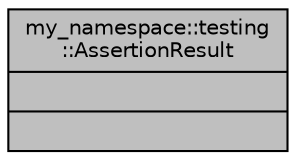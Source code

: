 digraph "my_namespace::testing::AssertionResult"
{
  edge [fontname="Helvetica",fontsize="10",labelfontname="Helvetica",labelfontsize="10"];
  node [fontname="Helvetica",fontsize="10",shape=record];
  Node1 [label="{my_namespace::testing\l::AssertionResult\n||}",height=0.2,width=0.4,color="black", fillcolor="grey75", style="filled", fontcolor="black"];
}
